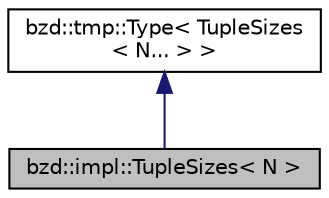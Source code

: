 digraph "bzd::impl::TupleSizes&lt; N &gt;"
{
  edge [fontname="Helvetica",fontsize="10",labelfontname="Helvetica",labelfontsize="10"];
  node [fontname="Helvetica",fontsize="10",shape=record];
  Node0 [label="bzd::impl::TupleSizes\< N \>",height=0.2,width=0.4,color="black", fillcolor="grey75", style="filled", fontcolor="black"];
  Node1 -> Node0 [dir="back",color="midnightblue",fontsize="10",style="solid",fontname="Helvetica"];
  Node1 [label="bzd::tmp::Type\< TupleSizes\l\< N... \> \>",height=0.2,width=0.4,color="black", fillcolor="white", style="filled",URL="$structbzd_1_1tmp_1_1Type.html"];
}
